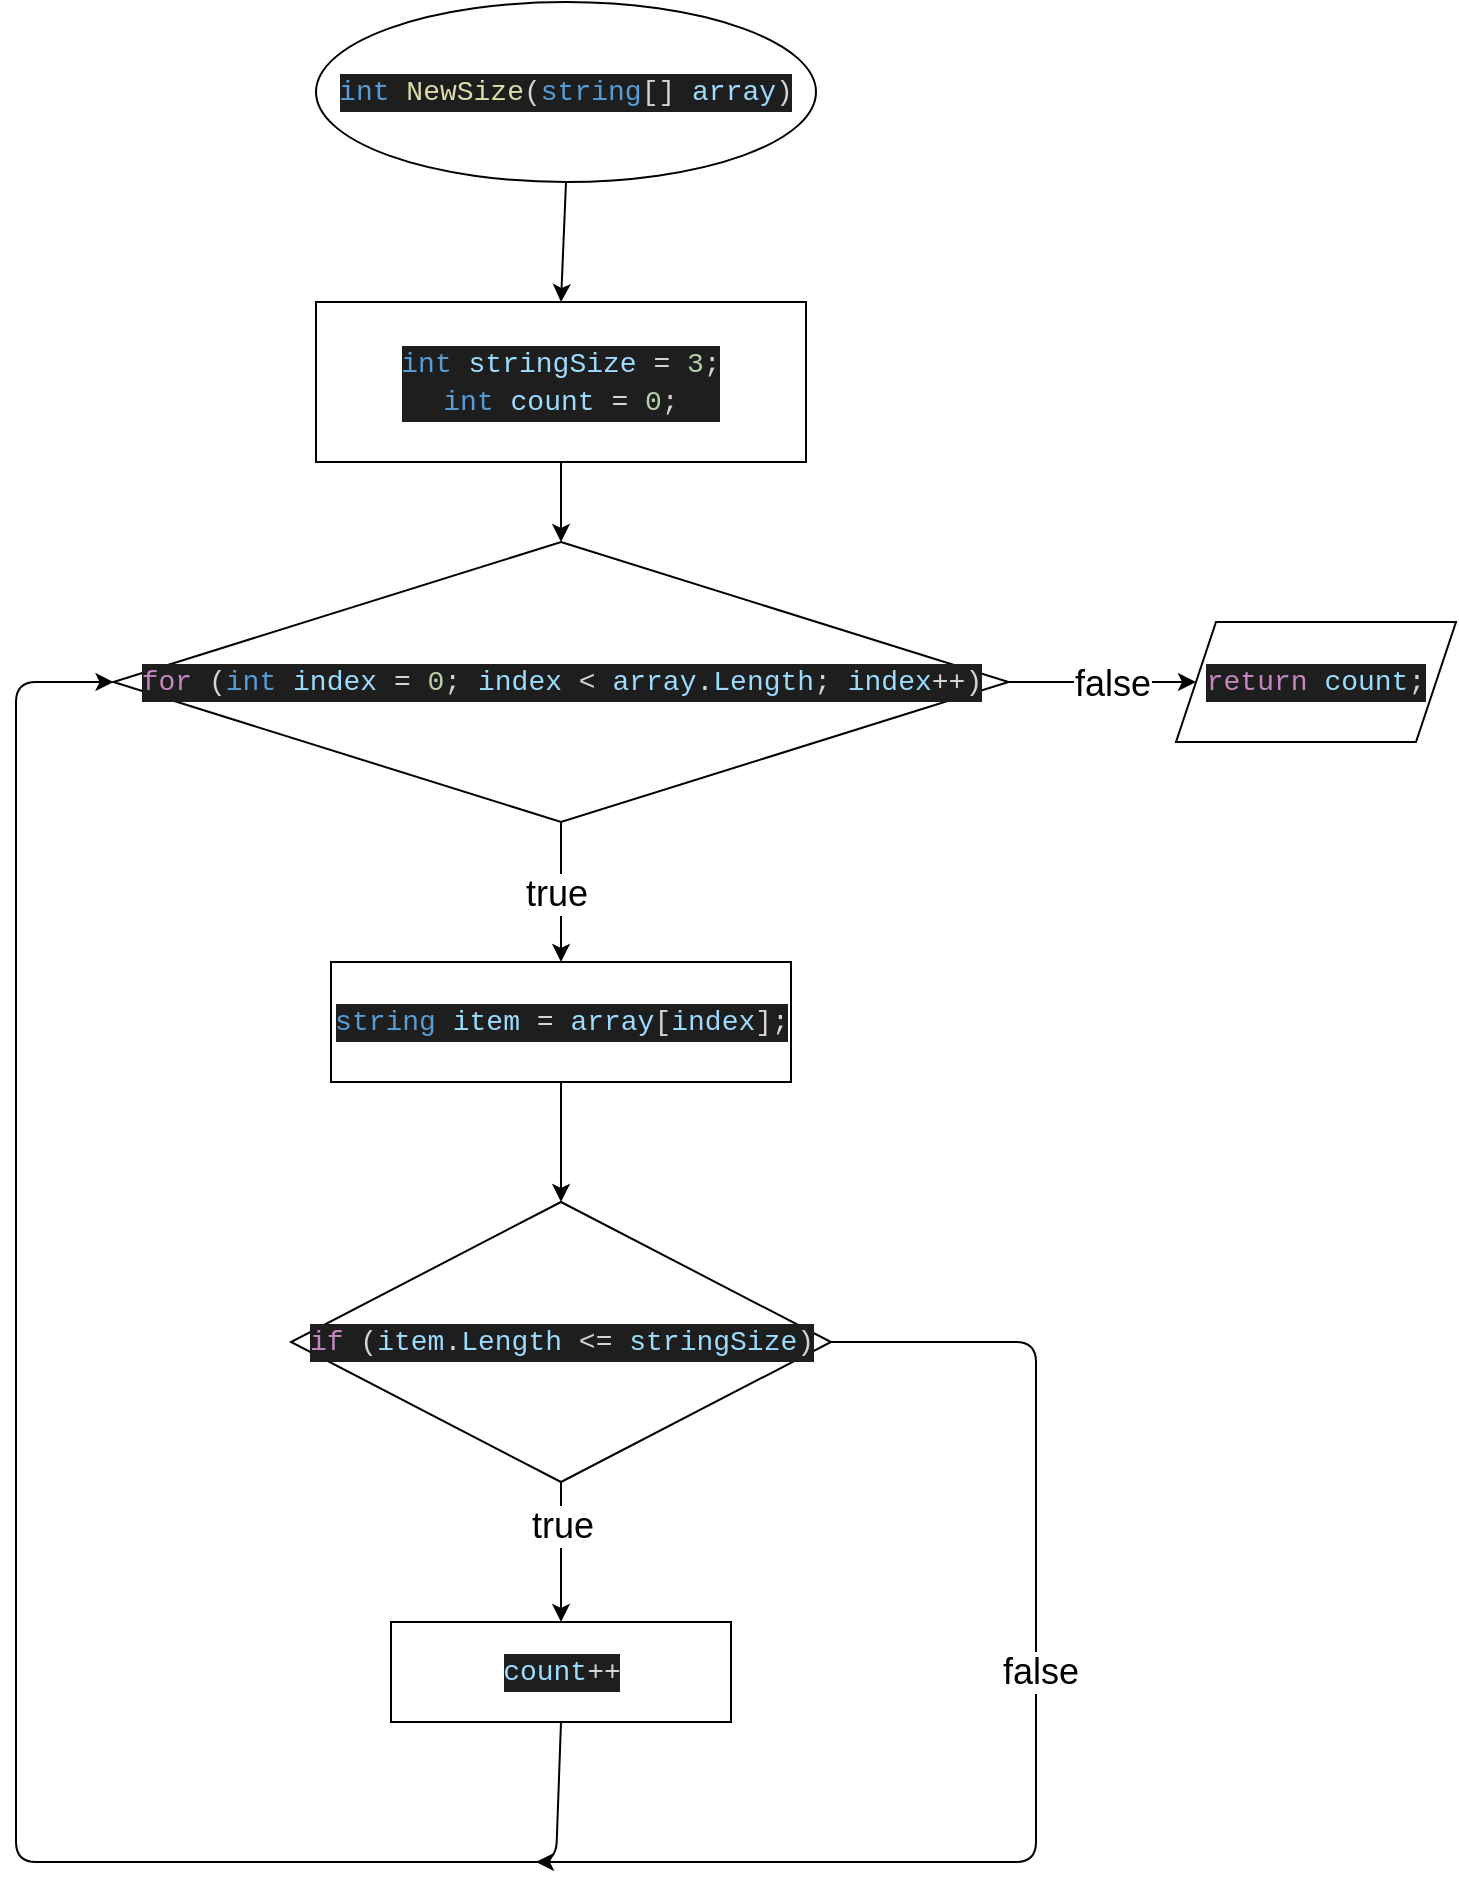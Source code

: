 <mxfile>
    <diagram id="OULPCHg5znr0_UDTg1Dr" name="Page-1">
        <mxGraphModel dx="616" dy="772" grid="1" gridSize="10" guides="1" tooltips="1" connect="1" arrows="1" fold="1" page="1" pageScale="1" pageWidth="850" pageHeight="1100" math="0" shadow="0">
            <root>
                <mxCell id="0"/>
                <mxCell id="1" parent="0"/>
                <mxCell id="9" style="edgeStyle=none;html=1;exitX=0.5;exitY=1;exitDx=0;exitDy=0;entryX=0.5;entryY=0;entryDx=0;entryDy=0;" edge="1" parent="1" source="2" target="4">
                    <mxGeometry relative="1" as="geometry"/>
                </mxCell>
                <mxCell id="2" value="&lt;div style=&quot;color: rgb(212, 212, 212); background-color: rgb(30, 30, 30); font-family: Consolas, &amp;quot;Courier New&amp;quot;, monospace; font-size: 14px; line-height: 19px;&quot;&gt;&lt;span style=&quot;color: #569cd6;&quot;&gt;int&lt;/span&gt; &lt;span style=&quot;color: #dcdcaa;&quot;&gt;NewSize&lt;/span&gt;(&lt;span style=&quot;color: #569cd6;&quot;&gt;string&lt;/span&gt;[] &lt;span style=&quot;color: #9cdcfe;&quot;&gt;array&lt;/span&gt;)&lt;/div&gt;" style="ellipse;whiteSpace=wrap;html=1;" vertex="1" parent="1">
                    <mxGeometry x="210" y="30" width="250" height="90" as="geometry"/>
                </mxCell>
                <mxCell id="7" style="edgeStyle=none;html=1;entryX=0.5;entryY=0;entryDx=0;entryDy=0;" edge="1" parent="1" source="4" target="6">
                    <mxGeometry relative="1" as="geometry"/>
                </mxCell>
                <mxCell id="4" value="&lt;div style=&quot;color: rgb(212, 212, 212); background-color: rgb(30, 30, 30); font-family: Consolas, &amp;quot;Courier New&amp;quot;, monospace; font-size: 14px; line-height: 19px;&quot;&gt;&lt;div&gt;&lt;span style=&quot;color: #569cd6;&quot;&gt;int&lt;/span&gt; &lt;span style=&quot;color: #9cdcfe;&quot;&gt;stringSize&lt;/span&gt; = &lt;span style=&quot;color: #b5cea8;&quot;&gt;3&lt;/span&gt;;&lt;/div&gt;&lt;div&gt;&lt;span style=&quot;color: rgb(86, 156, 214);&quot;&gt;int&lt;/span&gt; &lt;span style=&quot;color: rgb(156, 220, 254);&quot;&gt;count&lt;/span&gt; = &lt;span style=&quot;color: rgb(181, 206, 168);&quot;&gt;0&lt;/span&gt;;&lt;/div&gt;&lt;/div&gt;" style="rounded=0;whiteSpace=wrap;html=1;" vertex="1" parent="1">
                    <mxGeometry x="210" y="180" width="245" height="80" as="geometry"/>
                </mxCell>
                <mxCell id="11" style="edgeStyle=none;html=1;exitX=0.5;exitY=1;exitDx=0;exitDy=0;entryX=0.5;entryY=0;entryDx=0;entryDy=0;" edge="1" parent="1" source="6" target="10">
                    <mxGeometry relative="1" as="geometry"/>
                </mxCell>
                <mxCell id="13" value="&lt;font style=&quot;font-size: 18px;&quot;&gt;true&lt;/font&gt;" style="edgeLabel;html=1;align=center;verticalAlign=middle;resizable=0;points=[];" vertex="1" connectable="0" parent="11">
                    <mxGeometry x="-0.377" y="-3" relative="1" as="geometry">
                        <mxPoint y="14" as="offset"/>
                    </mxGeometry>
                </mxCell>
                <mxCell id="25" style="edgeStyle=none;html=1;exitX=1;exitY=0.5;exitDx=0;exitDy=0;entryX=0;entryY=0.5;entryDx=0;entryDy=0;fontSize=18;" edge="1" parent="1" source="6" target="23">
                    <mxGeometry relative="1" as="geometry"/>
                </mxCell>
                <mxCell id="26" value="false" style="edgeLabel;html=1;align=center;verticalAlign=middle;resizable=0;points=[];fontSize=18;" vertex="1" connectable="0" parent="25">
                    <mxGeometry x="0.291" y="-1" relative="1" as="geometry">
                        <mxPoint x="-9" as="offset"/>
                    </mxGeometry>
                </mxCell>
                <mxCell id="6" value="&lt;div style=&quot;color: rgb(212, 212, 212); background-color: rgb(30, 30, 30); font-family: Consolas, &amp;quot;Courier New&amp;quot;, monospace; font-size: 14px; line-height: 19px;&quot;&gt;&lt;span style=&quot;color: #c586c0;&quot;&gt;for&lt;/span&gt; (&lt;span style=&quot;color: #569cd6;&quot;&gt;int&lt;/span&gt; &lt;span style=&quot;color: #9cdcfe;&quot;&gt;index&lt;/span&gt; = &lt;span style=&quot;color: #b5cea8;&quot;&gt;0&lt;/span&gt;; &lt;span style=&quot;color: #9cdcfe;&quot;&gt;index&lt;/span&gt; &amp;lt; &lt;span style=&quot;color: #9cdcfe;&quot;&gt;array&lt;/span&gt;.&lt;span style=&quot;color: #9cdcfe;&quot;&gt;Length&lt;/span&gt;; &lt;span style=&quot;color: #9cdcfe;&quot;&gt;index&lt;/span&gt;++)&lt;/div&gt;" style="rhombus;whiteSpace=wrap;html=1;" vertex="1" parent="1">
                    <mxGeometry x="108.75" y="300" width="447.5" height="140" as="geometry"/>
                </mxCell>
                <mxCell id="15" style="edgeStyle=none;html=1;entryX=0.5;entryY=0;entryDx=0;entryDy=0;fontSize=18;" edge="1" parent="1" source="10" target="14">
                    <mxGeometry relative="1" as="geometry"/>
                </mxCell>
                <mxCell id="10" value="&lt;div style=&quot;color: rgb(212, 212, 212); background-color: rgb(30, 30, 30); font-family: Consolas, &amp;quot;Courier New&amp;quot;, monospace; font-size: 14px; line-height: 19px;&quot;&gt;&lt;span style=&quot;color: #569cd6;&quot;&gt;string&lt;/span&gt; &lt;span style=&quot;color: #9cdcfe;&quot;&gt;item&lt;/span&gt; = &lt;span style=&quot;color: #9cdcfe;&quot;&gt;array&lt;/span&gt;[&lt;span style=&quot;color: #9cdcfe;&quot;&gt;index&lt;/span&gt;];&lt;/div&gt;" style="rounded=0;whiteSpace=wrap;html=1;" vertex="1" parent="1">
                    <mxGeometry x="217.5" y="510" width="230" height="60" as="geometry"/>
                </mxCell>
                <mxCell id="17" style="edgeStyle=none;html=1;exitX=0.5;exitY=1;exitDx=0;exitDy=0;entryX=0.5;entryY=0;entryDx=0;entryDy=0;fontSize=18;" edge="1" parent="1" source="14" target="16">
                    <mxGeometry relative="1" as="geometry"/>
                </mxCell>
                <mxCell id="18" value="true" style="edgeLabel;html=1;align=center;verticalAlign=middle;resizable=0;points=[];fontSize=18;" vertex="1" connectable="0" parent="17">
                    <mxGeometry x="-0.413" relative="1" as="geometry">
                        <mxPoint y="1" as="offset"/>
                    </mxGeometry>
                </mxCell>
                <mxCell id="20" style="edgeStyle=none;html=1;exitX=1;exitY=0.5;exitDx=0;exitDy=0;fontSize=18;" edge="1" parent="1" source="14">
                    <mxGeometry relative="1" as="geometry">
                        <mxPoint x="320" y="960" as="targetPoint"/>
                        <Array as="points">
                            <mxPoint x="570" y="700"/>
                            <mxPoint x="570" y="960"/>
                        </Array>
                    </mxGeometry>
                </mxCell>
                <mxCell id="21" value="false" style="edgeLabel;html=1;align=center;verticalAlign=middle;resizable=0;points=[];fontSize=18;" vertex="1" connectable="0" parent="20">
                    <mxGeometry x="-0.39" y="2" relative="1" as="geometry">
                        <mxPoint y="80" as="offset"/>
                    </mxGeometry>
                </mxCell>
                <mxCell id="14" value="&lt;div style=&quot;color: rgb(212, 212, 212); background-color: rgb(30, 30, 30); font-family: Consolas, &amp;quot;Courier New&amp;quot;, monospace; font-size: 14px; line-height: 19px;&quot;&gt;&lt;span style=&quot;color: #c586c0;&quot;&gt;if&lt;/span&gt; (&lt;span style=&quot;color: #9cdcfe;&quot;&gt;item&lt;/span&gt;.&lt;span style=&quot;color: #9cdcfe;&quot;&gt;Length&lt;/span&gt; &amp;lt;= &lt;span style=&quot;color: #9cdcfe;&quot;&gt;stringSize&lt;/span&gt;)&lt;/div&gt;" style="rhombus;whiteSpace=wrap;html=1;fontSize=18;" vertex="1" parent="1">
                    <mxGeometry x="197.5" y="630" width="270" height="140" as="geometry"/>
                </mxCell>
                <mxCell id="19" style="edgeStyle=none;html=1;exitX=0.5;exitY=1;exitDx=0;exitDy=0;fontSize=18;entryX=0;entryY=0.5;entryDx=0;entryDy=0;" edge="1" parent="1" source="16" target="6">
                    <mxGeometry relative="1" as="geometry">
                        <mxPoint x="332.235" y="950" as="targetPoint"/>
                        <Array as="points">
                            <mxPoint x="330" y="960"/>
                            <mxPoint x="190" y="960"/>
                            <mxPoint x="60" y="960"/>
                            <mxPoint x="60" y="370"/>
                        </Array>
                    </mxGeometry>
                </mxCell>
                <mxCell id="16" value="&lt;div style=&quot;color: rgb(212, 212, 212); background-color: rgb(30, 30, 30); font-family: Consolas, &amp;quot;Courier New&amp;quot;, monospace; font-size: 14px; line-height: 19px;&quot;&gt;&lt;span style=&quot;color: #9cdcfe;&quot;&gt;count&lt;/span&gt;++&lt;/div&gt;" style="rounded=0;whiteSpace=wrap;html=1;fontSize=18;" vertex="1" parent="1">
                    <mxGeometry x="247.5" y="840" width="170" height="50" as="geometry"/>
                </mxCell>
                <mxCell id="23" value="&lt;div style=&quot;color: rgb(212, 212, 212); background-color: rgb(30, 30, 30); font-family: Consolas, &amp;quot;Courier New&amp;quot;, monospace; font-size: 14px; line-height: 19px;&quot;&gt;&lt;span style=&quot;color: #c586c0;&quot;&gt;return&lt;/span&gt; &lt;span style=&quot;color: #9cdcfe;&quot;&gt;count&lt;/span&gt;;&lt;/div&gt;" style="shape=parallelogram;perimeter=parallelogramPerimeter;whiteSpace=wrap;html=1;fixedSize=1;fontSize=18;" vertex="1" parent="1">
                    <mxGeometry x="640" y="340" width="140" height="60" as="geometry"/>
                </mxCell>
            </root>
        </mxGraphModel>
    </diagram>
</mxfile>